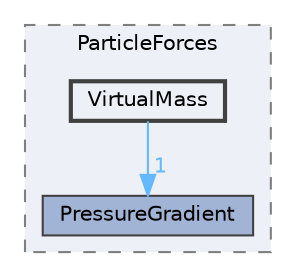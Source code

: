 digraph "src/lagrangian/intermediate/submodels/Kinematic/ParticleForces/VirtualMass"
{
 // LATEX_PDF_SIZE
  bgcolor="transparent";
  edge [fontname=Helvetica,fontsize=10,labelfontname=Helvetica,labelfontsize=10];
  node [fontname=Helvetica,fontsize=10,shape=box,height=0.2,width=0.4];
  compound=true
  subgraph clusterdir_7880c6dec9d81c909715027e243e12ba {
    graph [ bgcolor="#edf0f7", pencolor="grey50", label="ParticleForces", fontname=Helvetica,fontsize=10 style="filled,dashed", URL="dir_7880c6dec9d81c909715027e243e12ba.html",tooltip=""]
  dir_8bbab2dbb32d23bd43d75794511401a7 [label="PressureGradient", fillcolor="#a2b4d6", color="grey25", style="filled", URL="dir_8bbab2dbb32d23bd43d75794511401a7.html",tooltip=""];
  dir_1d12eb0b3e88571fb9125cdb15b9cc5f [label="VirtualMass", fillcolor="#edf0f7", color="grey25", style="filled,bold", URL="dir_1d12eb0b3e88571fb9125cdb15b9cc5f.html",tooltip=""];
  }
  dir_1d12eb0b3e88571fb9125cdb15b9cc5f->dir_8bbab2dbb32d23bd43d75794511401a7 [headlabel="1", labeldistance=1.5 headhref="dir_004276_003047.html" href="dir_004276_003047.html" color="steelblue1" fontcolor="steelblue1"];
}
